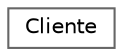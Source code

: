 digraph "Graphical Class Hierarchy"
{
 // INTERACTIVE_SVG=YES
 // LATEX_PDF_SIZE
  bgcolor="transparent";
  edge [fontname=Helvetica,fontsize=10,labelfontname=Helvetica,labelfontsize=10];
  node [fontname=Helvetica,fontsize=10,shape=box,height=0.2,width=0.4];
  rankdir="LR";
  Node0 [id="Node000000",label="Cliente",height=0.2,width=0.4,color="grey40", fillcolor="white", style="filled",URL="$classCliente.html",tooltip="Representa a un cliente en el sistema. Esta clase es un \"Experto en Información\" (Patrón Expert) sobr..."];
}
